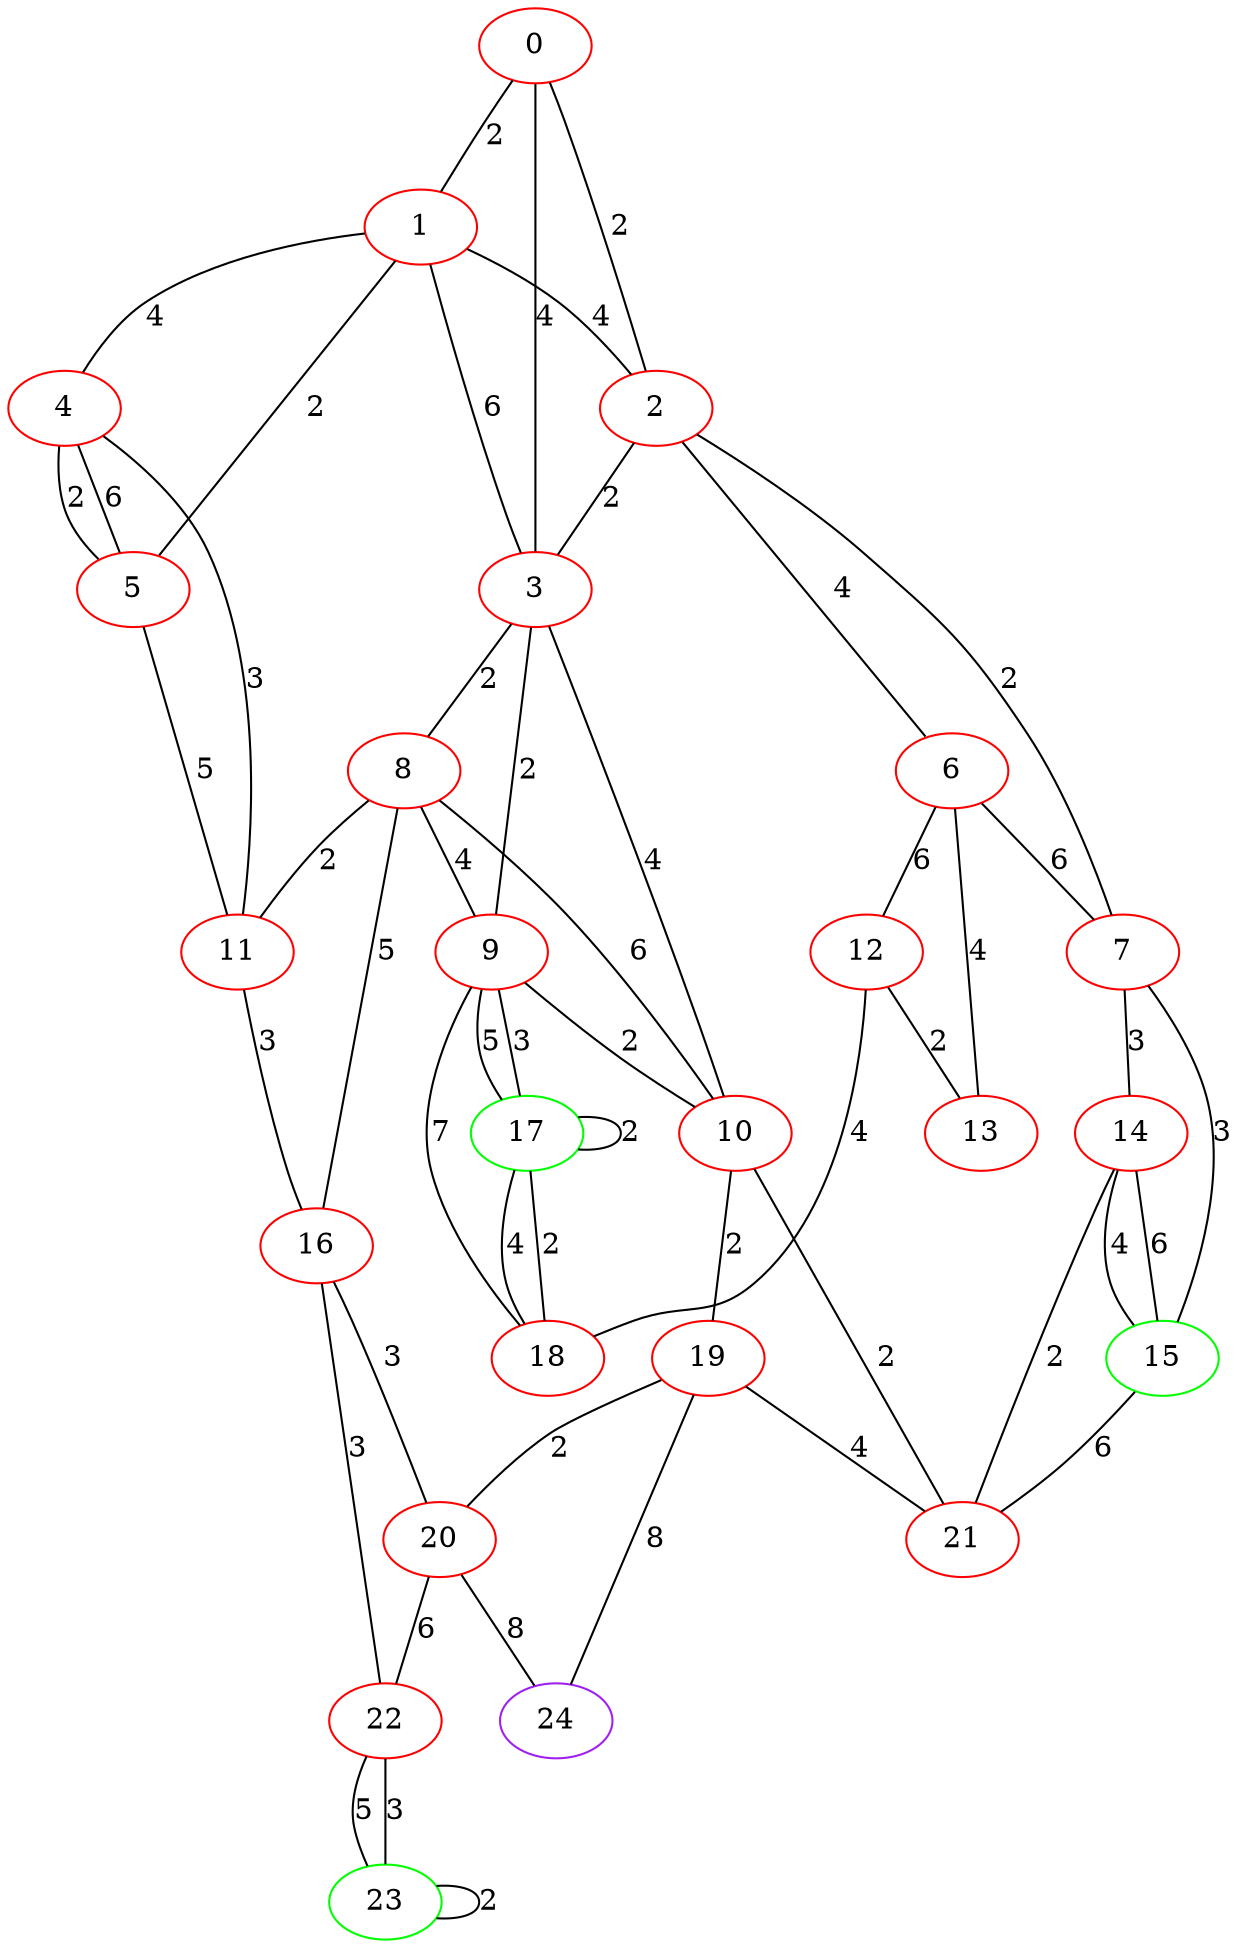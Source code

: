 graph "" {
0 [color=red, weight=1];
1 [color=red, weight=1];
2 [color=red, weight=1];
3 [color=red, weight=1];
4 [color=red, weight=1];
5 [color=red, weight=1];
6 [color=red, weight=1];
7 [color=red, weight=1];
8 [color=red, weight=1];
9 [color=red, weight=1];
10 [color=red, weight=1];
11 [color=red, weight=1];
12 [color=red, weight=1];
13 [color=red, weight=1];
14 [color=red, weight=1];
15 [color=green, weight=2];
16 [color=red, weight=1];
17 [color=green, weight=2];
18 [color=red, weight=1];
19 [color=red, weight=1];
20 [color=red, weight=1];
21 [color=red, weight=1];
22 [color=red, weight=1];
23 [color=green, weight=2];
24 [color=purple, weight=4];
0 -- 1  [key=0, label=2];
0 -- 2  [key=0, label=2];
0 -- 3  [key=0, label=4];
1 -- 2  [key=0, label=4];
1 -- 3  [key=0, label=6];
1 -- 4  [key=0, label=4];
1 -- 5  [key=0, label=2];
2 -- 3  [key=0, label=2];
2 -- 6  [key=0, label=4];
2 -- 7  [key=0, label=2];
3 -- 8  [key=0, label=2];
3 -- 9  [key=0, label=2];
3 -- 10  [key=0, label=4];
4 -- 11  [key=0, label=3];
4 -- 5  [key=0, label=2];
4 -- 5  [key=1, label=6];
5 -- 11  [key=0, label=5];
6 -- 12  [key=0, label=6];
6 -- 13  [key=0, label=4];
6 -- 7  [key=0, label=6];
7 -- 14  [key=0, label=3];
7 -- 15  [key=0, label=3];
8 -- 11  [key=0, label=2];
8 -- 9  [key=0, label=4];
8 -- 10  [key=0, label=6];
8 -- 16  [key=0, label=5];
9 -- 17  [key=0, label=3];
9 -- 17  [key=1, label=5];
9 -- 18  [key=0, label=7];
9 -- 10  [key=0, label=2];
10 -- 19  [key=0, label=2];
10 -- 21  [key=0, label=2];
11 -- 16  [key=0, label=3];
12 -- 18  [key=0, label=4];
12 -- 13  [key=0, label=2];
14 -- 21  [key=0, label=2];
14 -- 15  [key=0, label=4];
14 -- 15  [key=1, label=6];
15 -- 21  [key=0, label=6];
16 -- 20  [key=0, label=3];
16 -- 22  [key=0, label=3];
17 -- 18  [key=0, label=4];
17 -- 18  [key=1, label=2];
17 -- 17  [key=0, label=2];
19 -- 24  [key=0, label=8];
19 -- 20  [key=0, label=2];
19 -- 21  [key=0, label=4];
20 -- 24  [key=0, label=8];
20 -- 22  [key=0, label=6];
22 -- 23  [key=0, label=5];
22 -- 23  [key=1, label=3];
23 -- 23  [key=0, label=2];
}
